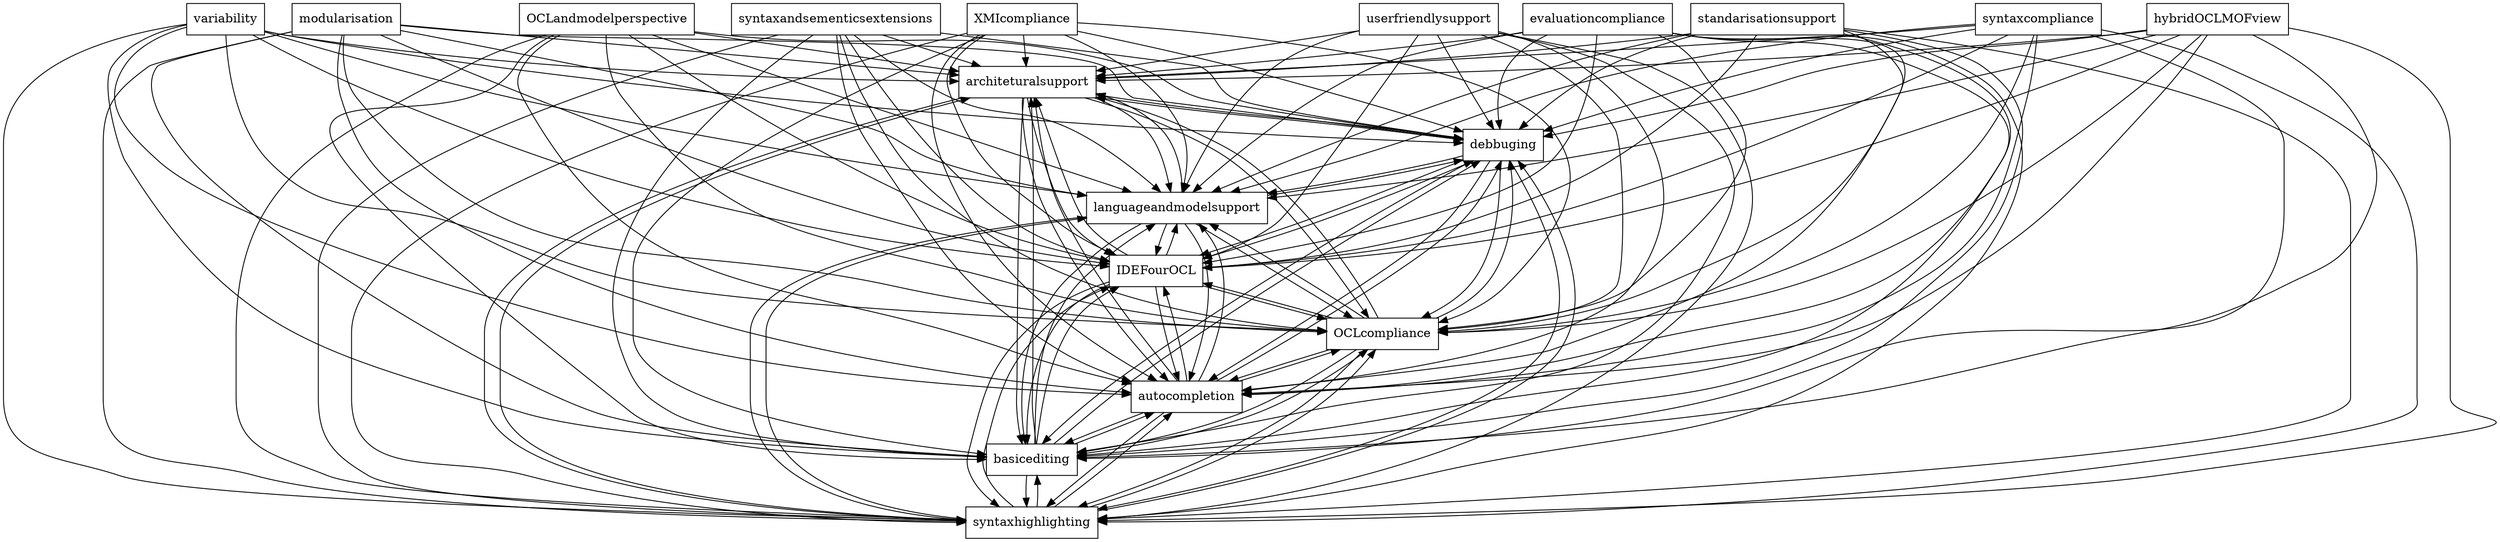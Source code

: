 digraph{
graph [rankdir=TB];
node [shape=box];
edge [arrowhead=normal];
0[label="OCLandmodelperspective",]
1[label="architeturalsupport",]
2[label="variability",]
3[label="debbuging",]
4[label="syntaxhighlighting",]
5[label="basicediting",]
6[label="syntaxandsementicsextensions",]
7[label="modularisation",]
8[label="XMIcompliance",]
9[label="standarisationsupport",]
10[label="autocompletion",]
11[label="OCLcompliance",]
12[label="IDEFourOCL",]
13[label="syntaxcompliance",]
14[label="hybridOCLMOFview",]
15[label="userfriendlysupport",]
16[label="evaluationcompliance",]
17[label="languageandmodelsupport",]
0->1[label="",]
0->3[label="",]
0->4[label="",]
0->5[label="",]
0->10[label="",]
0->11[label="",]
0->12[label="",]
0->17[label="",]
1->3[label="",]
1->4[label="",]
1->5[label="",]
1->10[label="",]
1->11[label="",]
1->12[label="",]
1->17[label="",]
2->1[label="",]
2->3[label="",]
2->4[label="",]
2->5[label="",]
2->10[label="",]
2->11[label="",]
2->12[label="",]
2->17[label="",]
3->1[label="",]
3->4[label="",]
3->5[label="",]
3->10[label="",]
3->11[label="",]
3->12[label="",]
3->17[label="",]
4->1[label="",]
4->3[label="",]
4->5[label="",]
4->10[label="",]
4->11[label="",]
4->12[label="",]
4->17[label="",]
5->1[label="",]
5->3[label="",]
5->4[label="",]
5->10[label="",]
5->11[label="",]
5->12[label="",]
5->17[label="",]
6->1[label="",]
6->3[label="",]
6->4[label="",]
6->5[label="",]
6->10[label="",]
6->11[label="",]
6->12[label="",]
6->17[label="",]
7->1[label="",]
7->3[label="",]
7->4[label="",]
7->5[label="",]
7->10[label="",]
7->11[label="",]
7->12[label="",]
7->17[label="",]
8->1[label="",]
8->3[label="",]
8->4[label="",]
8->5[label="",]
8->10[label="",]
8->11[label="",]
8->12[label="",]
8->17[label="",]
9->1[label="",]
9->3[label="",]
9->4[label="",]
9->5[label="",]
9->10[label="",]
9->11[label="",]
9->12[label="",]
9->17[label="",]
10->1[label="",]
10->3[label="",]
10->4[label="",]
10->5[label="",]
10->11[label="",]
10->12[label="",]
10->17[label="",]
11->1[label="",]
11->3[label="",]
11->4[label="",]
11->5[label="",]
11->10[label="",]
11->12[label="",]
11->17[label="",]
12->1[label="",]
12->3[label="",]
12->4[label="",]
12->5[label="",]
12->10[label="",]
12->11[label="",]
12->17[label="",]
13->1[label="",]
13->3[label="",]
13->4[label="",]
13->5[label="",]
13->10[label="",]
13->11[label="",]
13->12[label="",]
13->17[label="",]
14->1[label="",]
14->3[label="",]
14->4[label="",]
14->5[label="",]
14->10[label="",]
14->11[label="",]
14->12[label="",]
14->17[label="",]
15->1[label="",]
15->3[label="",]
15->4[label="",]
15->5[label="",]
15->10[label="",]
15->11[label="",]
15->12[label="",]
15->17[label="",]
16->1[label="",]
16->3[label="",]
16->4[label="",]
16->5[label="",]
16->10[label="",]
16->11[label="",]
16->12[label="",]
16->17[label="",]
17->1[label="",]
17->3[label="",]
17->4[label="",]
17->5[label="",]
17->10[label="",]
17->11[label="",]
17->12[label="",]
}
